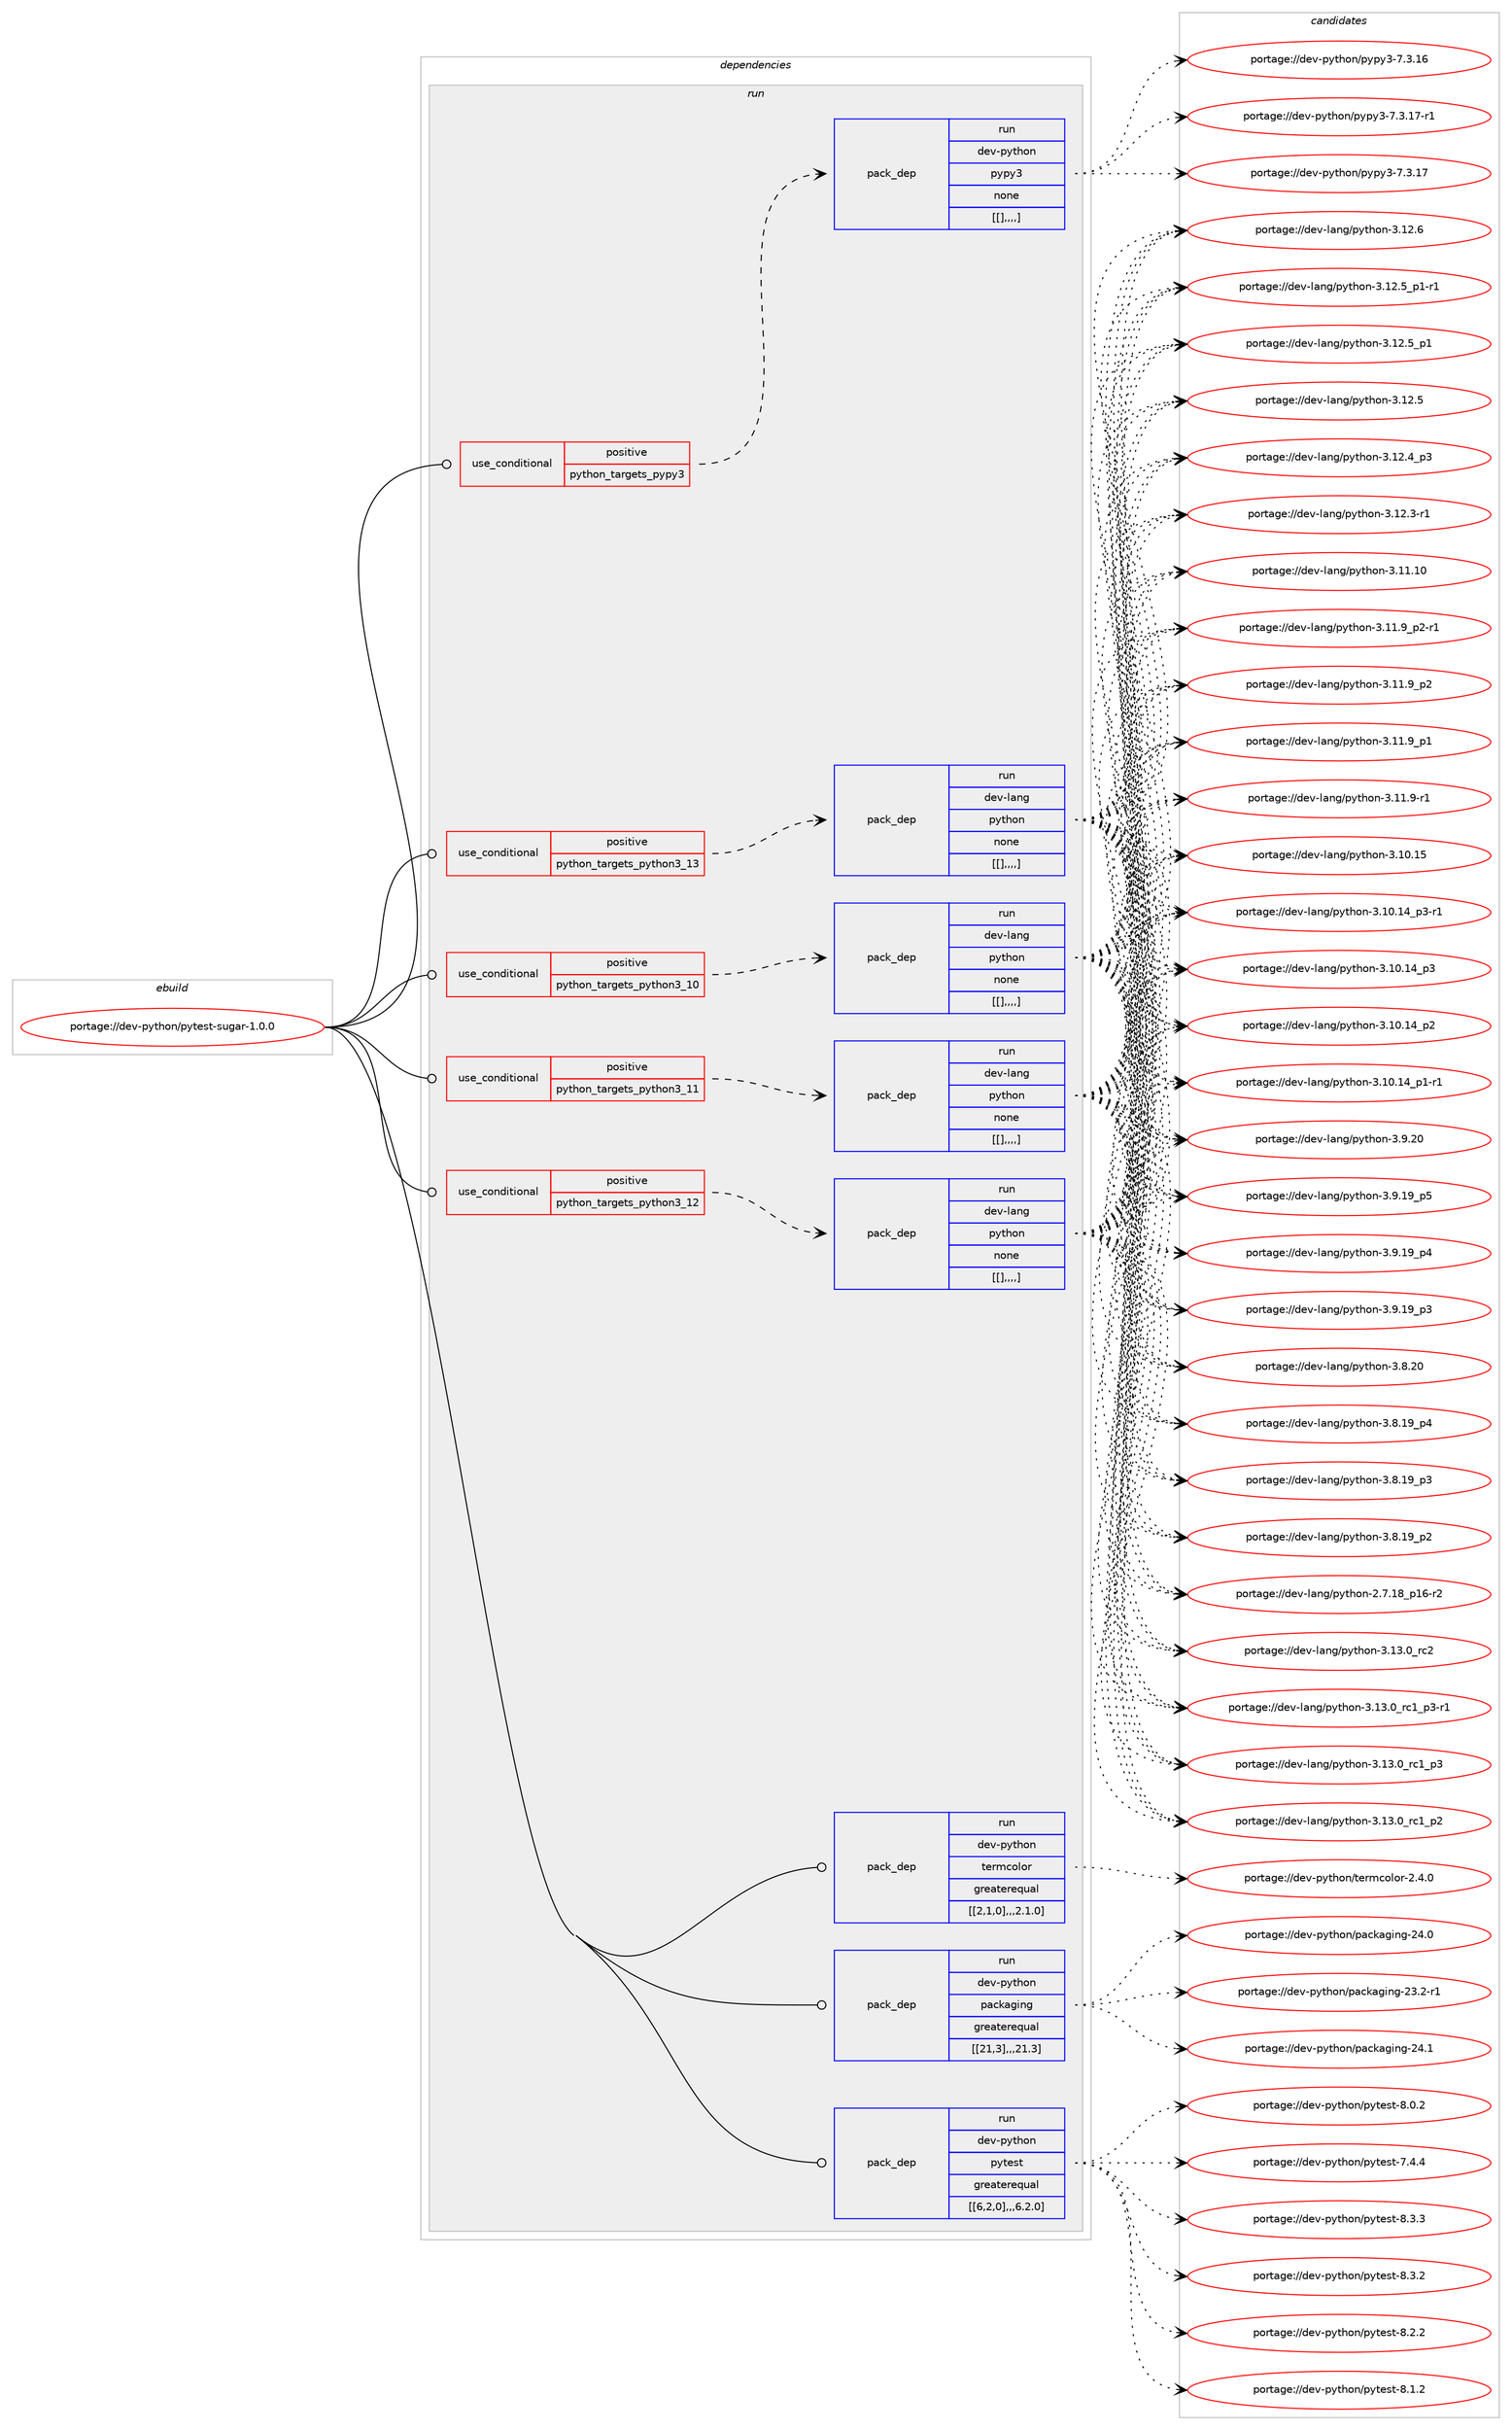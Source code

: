 digraph prolog {

# *************
# Graph options
# *************

newrank=true;
concentrate=true;
compound=true;
graph [rankdir=LR,fontname=Helvetica,fontsize=10,ranksep=1.5];#, ranksep=2.5, nodesep=0.2];
edge  [arrowhead=vee];
node  [fontname=Helvetica,fontsize=10];

# **********
# The ebuild
# **********

subgraph cluster_leftcol {
color=gray;
label=<<i>ebuild</i>>;
id [label="portage://dev-python/pytest-sugar-1.0.0", color=red, width=4, href="../dev-python/pytest-sugar-1.0.0.svg"];
}

# ****************
# The dependencies
# ****************

subgraph cluster_midcol {
color=gray;
label=<<i>dependencies</i>>;
subgraph cluster_compile {
fillcolor="#eeeeee";
style=filled;
label=<<i>compile</i>>;
}
subgraph cluster_compileandrun {
fillcolor="#eeeeee";
style=filled;
label=<<i>compile and run</i>>;
}
subgraph cluster_run {
fillcolor="#eeeeee";
style=filled;
label=<<i>run</i>>;
subgraph cond39017 {
dependency161422 [label=<<TABLE BORDER="0" CELLBORDER="1" CELLSPACING="0" CELLPADDING="4"><TR><TD ROWSPAN="3" CELLPADDING="10">use_conditional</TD></TR><TR><TD>positive</TD></TR><TR><TD>python_targets_pypy3</TD></TR></TABLE>>, shape=none, color=red];
subgraph pack121149 {
dependency161423 [label=<<TABLE BORDER="0" CELLBORDER="1" CELLSPACING="0" CELLPADDING="4" WIDTH="220"><TR><TD ROWSPAN="6" CELLPADDING="30">pack_dep</TD></TR><TR><TD WIDTH="110">run</TD></TR><TR><TD>dev-python</TD></TR><TR><TD>pypy3</TD></TR><TR><TD>none</TD></TR><TR><TD>[[],,,,]</TD></TR></TABLE>>, shape=none, color=blue];
}
dependency161422:e -> dependency161423:w [weight=20,style="dashed",arrowhead="vee"];
}
id:e -> dependency161422:w [weight=20,style="solid",arrowhead="odot"];
subgraph cond39018 {
dependency161424 [label=<<TABLE BORDER="0" CELLBORDER="1" CELLSPACING="0" CELLPADDING="4"><TR><TD ROWSPAN="3" CELLPADDING="10">use_conditional</TD></TR><TR><TD>positive</TD></TR><TR><TD>python_targets_python3_10</TD></TR></TABLE>>, shape=none, color=red];
subgraph pack121150 {
dependency161425 [label=<<TABLE BORDER="0" CELLBORDER="1" CELLSPACING="0" CELLPADDING="4" WIDTH="220"><TR><TD ROWSPAN="6" CELLPADDING="30">pack_dep</TD></TR><TR><TD WIDTH="110">run</TD></TR><TR><TD>dev-lang</TD></TR><TR><TD>python</TD></TR><TR><TD>none</TD></TR><TR><TD>[[],,,,]</TD></TR></TABLE>>, shape=none, color=blue];
}
dependency161424:e -> dependency161425:w [weight=20,style="dashed",arrowhead="vee"];
}
id:e -> dependency161424:w [weight=20,style="solid",arrowhead="odot"];
subgraph cond39019 {
dependency161426 [label=<<TABLE BORDER="0" CELLBORDER="1" CELLSPACING="0" CELLPADDING="4"><TR><TD ROWSPAN="3" CELLPADDING="10">use_conditional</TD></TR><TR><TD>positive</TD></TR><TR><TD>python_targets_python3_11</TD></TR></TABLE>>, shape=none, color=red];
subgraph pack121151 {
dependency161427 [label=<<TABLE BORDER="0" CELLBORDER="1" CELLSPACING="0" CELLPADDING="4" WIDTH="220"><TR><TD ROWSPAN="6" CELLPADDING="30">pack_dep</TD></TR><TR><TD WIDTH="110">run</TD></TR><TR><TD>dev-lang</TD></TR><TR><TD>python</TD></TR><TR><TD>none</TD></TR><TR><TD>[[],,,,]</TD></TR></TABLE>>, shape=none, color=blue];
}
dependency161426:e -> dependency161427:w [weight=20,style="dashed",arrowhead="vee"];
}
id:e -> dependency161426:w [weight=20,style="solid",arrowhead="odot"];
subgraph cond39020 {
dependency161428 [label=<<TABLE BORDER="0" CELLBORDER="1" CELLSPACING="0" CELLPADDING="4"><TR><TD ROWSPAN="3" CELLPADDING="10">use_conditional</TD></TR><TR><TD>positive</TD></TR><TR><TD>python_targets_python3_12</TD></TR></TABLE>>, shape=none, color=red];
subgraph pack121152 {
dependency161429 [label=<<TABLE BORDER="0" CELLBORDER="1" CELLSPACING="0" CELLPADDING="4" WIDTH="220"><TR><TD ROWSPAN="6" CELLPADDING="30">pack_dep</TD></TR><TR><TD WIDTH="110">run</TD></TR><TR><TD>dev-lang</TD></TR><TR><TD>python</TD></TR><TR><TD>none</TD></TR><TR><TD>[[],,,,]</TD></TR></TABLE>>, shape=none, color=blue];
}
dependency161428:e -> dependency161429:w [weight=20,style="dashed",arrowhead="vee"];
}
id:e -> dependency161428:w [weight=20,style="solid",arrowhead="odot"];
subgraph cond39021 {
dependency161430 [label=<<TABLE BORDER="0" CELLBORDER="1" CELLSPACING="0" CELLPADDING="4"><TR><TD ROWSPAN="3" CELLPADDING="10">use_conditional</TD></TR><TR><TD>positive</TD></TR><TR><TD>python_targets_python3_13</TD></TR></TABLE>>, shape=none, color=red];
subgraph pack121153 {
dependency161431 [label=<<TABLE BORDER="0" CELLBORDER="1" CELLSPACING="0" CELLPADDING="4" WIDTH="220"><TR><TD ROWSPAN="6" CELLPADDING="30">pack_dep</TD></TR><TR><TD WIDTH="110">run</TD></TR><TR><TD>dev-lang</TD></TR><TR><TD>python</TD></TR><TR><TD>none</TD></TR><TR><TD>[[],,,,]</TD></TR></TABLE>>, shape=none, color=blue];
}
dependency161430:e -> dependency161431:w [weight=20,style="dashed",arrowhead="vee"];
}
id:e -> dependency161430:w [weight=20,style="solid",arrowhead="odot"];
subgraph pack121154 {
dependency161432 [label=<<TABLE BORDER="0" CELLBORDER="1" CELLSPACING="0" CELLPADDING="4" WIDTH="220"><TR><TD ROWSPAN="6" CELLPADDING="30">pack_dep</TD></TR><TR><TD WIDTH="110">run</TD></TR><TR><TD>dev-python</TD></TR><TR><TD>packaging</TD></TR><TR><TD>greaterequal</TD></TR><TR><TD>[[21,3],,,21.3]</TD></TR></TABLE>>, shape=none, color=blue];
}
id:e -> dependency161432:w [weight=20,style="solid",arrowhead="odot"];
subgraph pack121155 {
dependency161433 [label=<<TABLE BORDER="0" CELLBORDER="1" CELLSPACING="0" CELLPADDING="4" WIDTH="220"><TR><TD ROWSPAN="6" CELLPADDING="30">pack_dep</TD></TR><TR><TD WIDTH="110">run</TD></TR><TR><TD>dev-python</TD></TR><TR><TD>pytest</TD></TR><TR><TD>greaterequal</TD></TR><TR><TD>[[6,2,0],,,6.2.0]</TD></TR></TABLE>>, shape=none, color=blue];
}
id:e -> dependency161433:w [weight=20,style="solid",arrowhead="odot"];
subgraph pack121156 {
dependency161434 [label=<<TABLE BORDER="0" CELLBORDER="1" CELLSPACING="0" CELLPADDING="4" WIDTH="220"><TR><TD ROWSPAN="6" CELLPADDING="30">pack_dep</TD></TR><TR><TD WIDTH="110">run</TD></TR><TR><TD>dev-python</TD></TR><TR><TD>termcolor</TD></TR><TR><TD>greaterequal</TD></TR><TR><TD>[[2,1,0],,,2.1.0]</TD></TR></TABLE>>, shape=none, color=blue];
}
id:e -> dependency161434:w [weight=20,style="solid",arrowhead="odot"];
}
}

# **************
# The candidates
# **************

subgraph cluster_choices {
rank=same;
color=gray;
label=<<i>candidates</i>>;

subgraph choice121149 {
color=black;
nodesep=1;
choice100101118451121211161041111104711212111212151455546514649554511449 [label="portage://dev-python/pypy3-7.3.17-r1", color=red, width=4,href="../dev-python/pypy3-7.3.17-r1.svg"];
choice10010111845112121116104111110471121211121215145554651464955 [label="portage://dev-python/pypy3-7.3.17", color=red, width=4,href="../dev-python/pypy3-7.3.17.svg"];
choice10010111845112121116104111110471121211121215145554651464954 [label="portage://dev-python/pypy3-7.3.16", color=red, width=4,href="../dev-python/pypy3-7.3.16.svg"];
dependency161423:e -> choice100101118451121211161041111104711212111212151455546514649554511449:w [style=dotted,weight="100"];
dependency161423:e -> choice10010111845112121116104111110471121211121215145554651464955:w [style=dotted,weight="100"];
dependency161423:e -> choice10010111845112121116104111110471121211121215145554651464954:w [style=dotted,weight="100"];
}
subgraph choice121150 {
color=black;
nodesep=1;
choice10010111845108971101034711212111610411111045514649514648951149950 [label="portage://dev-lang/python-3.13.0_rc2", color=red, width=4,href="../dev-lang/python-3.13.0_rc2.svg"];
choice1001011184510897110103471121211161041111104551464951464895114994995112514511449 [label="portage://dev-lang/python-3.13.0_rc1_p3-r1", color=red, width=4,href="../dev-lang/python-3.13.0_rc1_p3-r1.svg"];
choice100101118451089711010347112121116104111110455146495146489511499499511251 [label="portage://dev-lang/python-3.13.0_rc1_p3", color=red, width=4,href="../dev-lang/python-3.13.0_rc1_p3.svg"];
choice100101118451089711010347112121116104111110455146495146489511499499511250 [label="portage://dev-lang/python-3.13.0_rc1_p2", color=red, width=4,href="../dev-lang/python-3.13.0_rc1_p2.svg"];
choice10010111845108971101034711212111610411111045514649504654 [label="portage://dev-lang/python-3.12.6", color=red, width=4,href="../dev-lang/python-3.12.6.svg"];
choice1001011184510897110103471121211161041111104551464950465395112494511449 [label="portage://dev-lang/python-3.12.5_p1-r1", color=red, width=4,href="../dev-lang/python-3.12.5_p1-r1.svg"];
choice100101118451089711010347112121116104111110455146495046539511249 [label="portage://dev-lang/python-3.12.5_p1", color=red, width=4,href="../dev-lang/python-3.12.5_p1.svg"];
choice10010111845108971101034711212111610411111045514649504653 [label="portage://dev-lang/python-3.12.5", color=red, width=4,href="../dev-lang/python-3.12.5.svg"];
choice100101118451089711010347112121116104111110455146495046529511251 [label="portage://dev-lang/python-3.12.4_p3", color=red, width=4,href="../dev-lang/python-3.12.4_p3.svg"];
choice100101118451089711010347112121116104111110455146495046514511449 [label="portage://dev-lang/python-3.12.3-r1", color=red, width=4,href="../dev-lang/python-3.12.3-r1.svg"];
choice1001011184510897110103471121211161041111104551464949464948 [label="portage://dev-lang/python-3.11.10", color=red, width=4,href="../dev-lang/python-3.11.10.svg"];
choice1001011184510897110103471121211161041111104551464949465795112504511449 [label="portage://dev-lang/python-3.11.9_p2-r1", color=red, width=4,href="../dev-lang/python-3.11.9_p2-r1.svg"];
choice100101118451089711010347112121116104111110455146494946579511250 [label="portage://dev-lang/python-3.11.9_p2", color=red, width=4,href="../dev-lang/python-3.11.9_p2.svg"];
choice100101118451089711010347112121116104111110455146494946579511249 [label="portage://dev-lang/python-3.11.9_p1", color=red, width=4,href="../dev-lang/python-3.11.9_p1.svg"];
choice100101118451089711010347112121116104111110455146494946574511449 [label="portage://dev-lang/python-3.11.9-r1", color=red, width=4,href="../dev-lang/python-3.11.9-r1.svg"];
choice1001011184510897110103471121211161041111104551464948464953 [label="portage://dev-lang/python-3.10.15", color=red, width=4,href="../dev-lang/python-3.10.15.svg"];
choice100101118451089711010347112121116104111110455146494846495295112514511449 [label="portage://dev-lang/python-3.10.14_p3-r1", color=red, width=4,href="../dev-lang/python-3.10.14_p3-r1.svg"];
choice10010111845108971101034711212111610411111045514649484649529511251 [label="portage://dev-lang/python-3.10.14_p3", color=red, width=4,href="../dev-lang/python-3.10.14_p3.svg"];
choice10010111845108971101034711212111610411111045514649484649529511250 [label="portage://dev-lang/python-3.10.14_p2", color=red, width=4,href="../dev-lang/python-3.10.14_p2.svg"];
choice100101118451089711010347112121116104111110455146494846495295112494511449 [label="portage://dev-lang/python-3.10.14_p1-r1", color=red, width=4,href="../dev-lang/python-3.10.14_p1-r1.svg"];
choice10010111845108971101034711212111610411111045514657465048 [label="portage://dev-lang/python-3.9.20", color=red, width=4,href="../dev-lang/python-3.9.20.svg"];
choice100101118451089711010347112121116104111110455146574649579511253 [label="portage://dev-lang/python-3.9.19_p5", color=red, width=4,href="../dev-lang/python-3.9.19_p5.svg"];
choice100101118451089711010347112121116104111110455146574649579511252 [label="portage://dev-lang/python-3.9.19_p4", color=red, width=4,href="../dev-lang/python-3.9.19_p4.svg"];
choice100101118451089711010347112121116104111110455146574649579511251 [label="portage://dev-lang/python-3.9.19_p3", color=red, width=4,href="../dev-lang/python-3.9.19_p3.svg"];
choice10010111845108971101034711212111610411111045514656465048 [label="portage://dev-lang/python-3.8.20", color=red, width=4,href="../dev-lang/python-3.8.20.svg"];
choice100101118451089711010347112121116104111110455146564649579511252 [label="portage://dev-lang/python-3.8.19_p4", color=red, width=4,href="../dev-lang/python-3.8.19_p4.svg"];
choice100101118451089711010347112121116104111110455146564649579511251 [label="portage://dev-lang/python-3.8.19_p3", color=red, width=4,href="../dev-lang/python-3.8.19_p3.svg"];
choice100101118451089711010347112121116104111110455146564649579511250 [label="portage://dev-lang/python-3.8.19_p2", color=red, width=4,href="../dev-lang/python-3.8.19_p2.svg"];
choice100101118451089711010347112121116104111110455046554649569511249544511450 [label="portage://dev-lang/python-2.7.18_p16-r2", color=red, width=4,href="../dev-lang/python-2.7.18_p16-r2.svg"];
dependency161425:e -> choice10010111845108971101034711212111610411111045514649514648951149950:w [style=dotted,weight="100"];
dependency161425:e -> choice1001011184510897110103471121211161041111104551464951464895114994995112514511449:w [style=dotted,weight="100"];
dependency161425:e -> choice100101118451089711010347112121116104111110455146495146489511499499511251:w [style=dotted,weight="100"];
dependency161425:e -> choice100101118451089711010347112121116104111110455146495146489511499499511250:w [style=dotted,weight="100"];
dependency161425:e -> choice10010111845108971101034711212111610411111045514649504654:w [style=dotted,weight="100"];
dependency161425:e -> choice1001011184510897110103471121211161041111104551464950465395112494511449:w [style=dotted,weight="100"];
dependency161425:e -> choice100101118451089711010347112121116104111110455146495046539511249:w [style=dotted,weight="100"];
dependency161425:e -> choice10010111845108971101034711212111610411111045514649504653:w [style=dotted,weight="100"];
dependency161425:e -> choice100101118451089711010347112121116104111110455146495046529511251:w [style=dotted,weight="100"];
dependency161425:e -> choice100101118451089711010347112121116104111110455146495046514511449:w [style=dotted,weight="100"];
dependency161425:e -> choice1001011184510897110103471121211161041111104551464949464948:w [style=dotted,weight="100"];
dependency161425:e -> choice1001011184510897110103471121211161041111104551464949465795112504511449:w [style=dotted,weight="100"];
dependency161425:e -> choice100101118451089711010347112121116104111110455146494946579511250:w [style=dotted,weight="100"];
dependency161425:e -> choice100101118451089711010347112121116104111110455146494946579511249:w [style=dotted,weight="100"];
dependency161425:e -> choice100101118451089711010347112121116104111110455146494946574511449:w [style=dotted,weight="100"];
dependency161425:e -> choice1001011184510897110103471121211161041111104551464948464953:w [style=dotted,weight="100"];
dependency161425:e -> choice100101118451089711010347112121116104111110455146494846495295112514511449:w [style=dotted,weight="100"];
dependency161425:e -> choice10010111845108971101034711212111610411111045514649484649529511251:w [style=dotted,weight="100"];
dependency161425:e -> choice10010111845108971101034711212111610411111045514649484649529511250:w [style=dotted,weight="100"];
dependency161425:e -> choice100101118451089711010347112121116104111110455146494846495295112494511449:w [style=dotted,weight="100"];
dependency161425:e -> choice10010111845108971101034711212111610411111045514657465048:w [style=dotted,weight="100"];
dependency161425:e -> choice100101118451089711010347112121116104111110455146574649579511253:w [style=dotted,weight="100"];
dependency161425:e -> choice100101118451089711010347112121116104111110455146574649579511252:w [style=dotted,weight="100"];
dependency161425:e -> choice100101118451089711010347112121116104111110455146574649579511251:w [style=dotted,weight="100"];
dependency161425:e -> choice10010111845108971101034711212111610411111045514656465048:w [style=dotted,weight="100"];
dependency161425:e -> choice100101118451089711010347112121116104111110455146564649579511252:w [style=dotted,weight="100"];
dependency161425:e -> choice100101118451089711010347112121116104111110455146564649579511251:w [style=dotted,weight="100"];
dependency161425:e -> choice100101118451089711010347112121116104111110455146564649579511250:w [style=dotted,weight="100"];
dependency161425:e -> choice100101118451089711010347112121116104111110455046554649569511249544511450:w [style=dotted,weight="100"];
}
subgraph choice121151 {
color=black;
nodesep=1;
choice10010111845108971101034711212111610411111045514649514648951149950 [label="portage://dev-lang/python-3.13.0_rc2", color=red, width=4,href="../dev-lang/python-3.13.0_rc2.svg"];
choice1001011184510897110103471121211161041111104551464951464895114994995112514511449 [label="portage://dev-lang/python-3.13.0_rc1_p3-r1", color=red, width=4,href="../dev-lang/python-3.13.0_rc1_p3-r1.svg"];
choice100101118451089711010347112121116104111110455146495146489511499499511251 [label="portage://dev-lang/python-3.13.0_rc1_p3", color=red, width=4,href="../dev-lang/python-3.13.0_rc1_p3.svg"];
choice100101118451089711010347112121116104111110455146495146489511499499511250 [label="portage://dev-lang/python-3.13.0_rc1_p2", color=red, width=4,href="../dev-lang/python-3.13.0_rc1_p2.svg"];
choice10010111845108971101034711212111610411111045514649504654 [label="portage://dev-lang/python-3.12.6", color=red, width=4,href="../dev-lang/python-3.12.6.svg"];
choice1001011184510897110103471121211161041111104551464950465395112494511449 [label="portage://dev-lang/python-3.12.5_p1-r1", color=red, width=4,href="../dev-lang/python-3.12.5_p1-r1.svg"];
choice100101118451089711010347112121116104111110455146495046539511249 [label="portage://dev-lang/python-3.12.5_p1", color=red, width=4,href="../dev-lang/python-3.12.5_p1.svg"];
choice10010111845108971101034711212111610411111045514649504653 [label="portage://dev-lang/python-3.12.5", color=red, width=4,href="../dev-lang/python-3.12.5.svg"];
choice100101118451089711010347112121116104111110455146495046529511251 [label="portage://dev-lang/python-3.12.4_p3", color=red, width=4,href="../dev-lang/python-3.12.4_p3.svg"];
choice100101118451089711010347112121116104111110455146495046514511449 [label="portage://dev-lang/python-3.12.3-r1", color=red, width=4,href="../dev-lang/python-3.12.3-r1.svg"];
choice1001011184510897110103471121211161041111104551464949464948 [label="portage://dev-lang/python-3.11.10", color=red, width=4,href="../dev-lang/python-3.11.10.svg"];
choice1001011184510897110103471121211161041111104551464949465795112504511449 [label="portage://dev-lang/python-3.11.9_p2-r1", color=red, width=4,href="../dev-lang/python-3.11.9_p2-r1.svg"];
choice100101118451089711010347112121116104111110455146494946579511250 [label="portage://dev-lang/python-3.11.9_p2", color=red, width=4,href="../dev-lang/python-3.11.9_p2.svg"];
choice100101118451089711010347112121116104111110455146494946579511249 [label="portage://dev-lang/python-3.11.9_p1", color=red, width=4,href="../dev-lang/python-3.11.9_p1.svg"];
choice100101118451089711010347112121116104111110455146494946574511449 [label="portage://dev-lang/python-3.11.9-r1", color=red, width=4,href="../dev-lang/python-3.11.9-r1.svg"];
choice1001011184510897110103471121211161041111104551464948464953 [label="portage://dev-lang/python-3.10.15", color=red, width=4,href="../dev-lang/python-3.10.15.svg"];
choice100101118451089711010347112121116104111110455146494846495295112514511449 [label="portage://dev-lang/python-3.10.14_p3-r1", color=red, width=4,href="../dev-lang/python-3.10.14_p3-r1.svg"];
choice10010111845108971101034711212111610411111045514649484649529511251 [label="portage://dev-lang/python-3.10.14_p3", color=red, width=4,href="../dev-lang/python-3.10.14_p3.svg"];
choice10010111845108971101034711212111610411111045514649484649529511250 [label="portage://dev-lang/python-3.10.14_p2", color=red, width=4,href="../dev-lang/python-3.10.14_p2.svg"];
choice100101118451089711010347112121116104111110455146494846495295112494511449 [label="portage://dev-lang/python-3.10.14_p1-r1", color=red, width=4,href="../dev-lang/python-3.10.14_p1-r1.svg"];
choice10010111845108971101034711212111610411111045514657465048 [label="portage://dev-lang/python-3.9.20", color=red, width=4,href="../dev-lang/python-3.9.20.svg"];
choice100101118451089711010347112121116104111110455146574649579511253 [label="portage://dev-lang/python-3.9.19_p5", color=red, width=4,href="../dev-lang/python-3.9.19_p5.svg"];
choice100101118451089711010347112121116104111110455146574649579511252 [label="portage://dev-lang/python-3.9.19_p4", color=red, width=4,href="../dev-lang/python-3.9.19_p4.svg"];
choice100101118451089711010347112121116104111110455146574649579511251 [label="portage://dev-lang/python-3.9.19_p3", color=red, width=4,href="../dev-lang/python-3.9.19_p3.svg"];
choice10010111845108971101034711212111610411111045514656465048 [label="portage://dev-lang/python-3.8.20", color=red, width=4,href="../dev-lang/python-3.8.20.svg"];
choice100101118451089711010347112121116104111110455146564649579511252 [label="portage://dev-lang/python-3.8.19_p4", color=red, width=4,href="../dev-lang/python-3.8.19_p4.svg"];
choice100101118451089711010347112121116104111110455146564649579511251 [label="portage://dev-lang/python-3.8.19_p3", color=red, width=4,href="../dev-lang/python-3.8.19_p3.svg"];
choice100101118451089711010347112121116104111110455146564649579511250 [label="portage://dev-lang/python-3.8.19_p2", color=red, width=4,href="../dev-lang/python-3.8.19_p2.svg"];
choice100101118451089711010347112121116104111110455046554649569511249544511450 [label="portage://dev-lang/python-2.7.18_p16-r2", color=red, width=4,href="../dev-lang/python-2.7.18_p16-r2.svg"];
dependency161427:e -> choice10010111845108971101034711212111610411111045514649514648951149950:w [style=dotted,weight="100"];
dependency161427:e -> choice1001011184510897110103471121211161041111104551464951464895114994995112514511449:w [style=dotted,weight="100"];
dependency161427:e -> choice100101118451089711010347112121116104111110455146495146489511499499511251:w [style=dotted,weight="100"];
dependency161427:e -> choice100101118451089711010347112121116104111110455146495146489511499499511250:w [style=dotted,weight="100"];
dependency161427:e -> choice10010111845108971101034711212111610411111045514649504654:w [style=dotted,weight="100"];
dependency161427:e -> choice1001011184510897110103471121211161041111104551464950465395112494511449:w [style=dotted,weight="100"];
dependency161427:e -> choice100101118451089711010347112121116104111110455146495046539511249:w [style=dotted,weight="100"];
dependency161427:e -> choice10010111845108971101034711212111610411111045514649504653:w [style=dotted,weight="100"];
dependency161427:e -> choice100101118451089711010347112121116104111110455146495046529511251:w [style=dotted,weight="100"];
dependency161427:e -> choice100101118451089711010347112121116104111110455146495046514511449:w [style=dotted,weight="100"];
dependency161427:e -> choice1001011184510897110103471121211161041111104551464949464948:w [style=dotted,weight="100"];
dependency161427:e -> choice1001011184510897110103471121211161041111104551464949465795112504511449:w [style=dotted,weight="100"];
dependency161427:e -> choice100101118451089711010347112121116104111110455146494946579511250:w [style=dotted,weight="100"];
dependency161427:e -> choice100101118451089711010347112121116104111110455146494946579511249:w [style=dotted,weight="100"];
dependency161427:e -> choice100101118451089711010347112121116104111110455146494946574511449:w [style=dotted,weight="100"];
dependency161427:e -> choice1001011184510897110103471121211161041111104551464948464953:w [style=dotted,weight="100"];
dependency161427:e -> choice100101118451089711010347112121116104111110455146494846495295112514511449:w [style=dotted,weight="100"];
dependency161427:e -> choice10010111845108971101034711212111610411111045514649484649529511251:w [style=dotted,weight="100"];
dependency161427:e -> choice10010111845108971101034711212111610411111045514649484649529511250:w [style=dotted,weight="100"];
dependency161427:e -> choice100101118451089711010347112121116104111110455146494846495295112494511449:w [style=dotted,weight="100"];
dependency161427:e -> choice10010111845108971101034711212111610411111045514657465048:w [style=dotted,weight="100"];
dependency161427:e -> choice100101118451089711010347112121116104111110455146574649579511253:w [style=dotted,weight="100"];
dependency161427:e -> choice100101118451089711010347112121116104111110455146574649579511252:w [style=dotted,weight="100"];
dependency161427:e -> choice100101118451089711010347112121116104111110455146574649579511251:w [style=dotted,weight="100"];
dependency161427:e -> choice10010111845108971101034711212111610411111045514656465048:w [style=dotted,weight="100"];
dependency161427:e -> choice100101118451089711010347112121116104111110455146564649579511252:w [style=dotted,weight="100"];
dependency161427:e -> choice100101118451089711010347112121116104111110455146564649579511251:w [style=dotted,weight="100"];
dependency161427:e -> choice100101118451089711010347112121116104111110455146564649579511250:w [style=dotted,weight="100"];
dependency161427:e -> choice100101118451089711010347112121116104111110455046554649569511249544511450:w [style=dotted,weight="100"];
}
subgraph choice121152 {
color=black;
nodesep=1;
choice10010111845108971101034711212111610411111045514649514648951149950 [label="portage://dev-lang/python-3.13.0_rc2", color=red, width=4,href="../dev-lang/python-3.13.0_rc2.svg"];
choice1001011184510897110103471121211161041111104551464951464895114994995112514511449 [label="portage://dev-lang/python-3.13.0_rc1_p3-r1", color=red, width=4,href="../dev-lang/python-3.13.0_rc1_p3-r1.svg"];
choice100101118451089711010347112121116104111110455146495146489511499499511251 [label="portage://dev-lang/python-3.13.0_rc1_p3", color=red, width=4,href="../dev-lang/python-3.13.0_rc1_p3.svg"];
choice100101118451089711010347112121116104111110455146495146489511499499511250 [label="portage://dev-lang/python-3.13.0_rc1_p2", color=red, width=4,href="../dev-lang/python-3.13.0_rc1_p2.svg"];
choice10010111845108971101034711212111610411111045514649504654 [label="portage://dev-lang/python-3.12.6", color=red, width=4,href="../dev-lang/python-3.12.6.svg"];
choice1001011184510897110103471121211161041111104551464950465395112494511449 [label="portage://dev-lang/python-3.12.5_p1-r1", color=red, width=4,href="../dev-lang/python-3.12.5_p1-r1.svg"];
choice100101118451089711010347112121116104111110455146495046539511249 [label="portage://dev-lang/python-3.12.5_p1", color=red, width=4,href="../dev-lang/python-3.12.5_p1.svg"];
choice10010111845108971101034711212111610411111045514649504653 [label="portage://dev-lang/python-3.12.5", color=red, width=4,href="../dev-lang/python-3.12.5.svg"];
choice100101118451089711010347112121116104111110455146495046529511251 [label="portage://dev-lang/python-3.12.4_p3", color=red, width=4,href="../dev-lang/python-3.12.4_p3.svg"];
choice100101118451089711010347112121116104111110455146495046514511449 [label="portage://dev-lang/python-3.12.3-r1", color=red, width=4,href="../dev-lang/python-3.12.3-r1.svg"];
choice1001011184510897110103471121211161041111104551464949464948 [label="portage://dev-lang/python-3.11.10", color=red, width=4,href="../dev-lang/python-3.11.10.svg"];
choice1001011184510897110103471121211161041111104551464949465795112504511449 [label="portage://dev-lang/python-3.11.9_p2-r1", color=red, width=4,href="../dev-lang/python-3.11.9_p2-r1.svg"];
choice100101118451089711010347112121116104111110455146494946579511250 [label="portage://dev-lang/python-3.11.9_p2", color=red, width=4,href="../dev-lang/python-3.11.9_p2.svg"];
choice100101118451089711010347112121116104111110455146494946579511249 [label="portage://dev-lang/python-3.11.9_p1", color=red, width=4,href="../dev-lang/python-3.11.9_p1.svg"];
choice100101118451089711010347112121116104111110455146494946574511449 [label="portage://dev-lang/python-3.11.9-r1", color=red, width=4,href="../dev-lang/python-3.11.9-r1.svg"];
choice1001011184510897110103471121211161041111104551464948464953 [label="portage://dev-lang/python-3.10.15", color=red, width=4,href="../dev-lang/python-3.10.15.svg"];
choice100101118451089711010347112121116104111110455146494846495295112514511449 [label="portage://dev-lang/python-3.10.14_p3-r1", color=red, width=4,href="../dev-lang/python-3.10.14_p3-r1.svg"];
choice10010111845108971101034711212111610411111045514649484649529511251 [label="portage://dev-lang/python-3.10.14_p3", color=red, width=4,href="../dev-lang/python-3.10.14_p3.svg"];
choice10010111845108971101034711212111610411111045514649484649529511250 [label="portage://dev-lang/python-3.10.14_p2", color=red, width=4,href="../dev-lang/python-3.10.14_p2.svg"];
choice100101118451089711010347112121116104111110455146494846495295112494511449 [label="portage://dev-lang/python-3.10.14_p1-r1", color=red, width=4,href="../dev-lang/python-3.10.14_p1-r1.svg"];
choice10010111845108971101034711212111610411111045514657465048 [label="portage://dev-lang/python-3.9.20", color=red, width=4,href="../dev-lang/python-3.9.20.svg"];
choice100101118451089711010347112121116104111110455146574649579511253 [label="portage://dev-lang/python-3.9.19_p5", color=red, width=4,href="../dev-lang/python-3.9.19_p5.svg"];
choice100101118451089711010347112121116104111110455146574649579511252 [label="portage://dev-lang/python-3.9.19_p4", color=red, width=4,href="../dev-lang/python-3.9.19_p4.svg"];
choice100101118451089711010347112121116104111110455146574649579511251 [label="portage://dev-lang/python-3.9.19_p3", color=red, width=4,href="../dev-lang/python-3.9.19_p3.svg"];
choice10010111845108971101034711212111610411111045514656465048 [label="portage://dev-lang/python-3.8.20", color=red, width=4,href="../dev-lang/python-3.8.20.svg"];
choice100101118451089711010347112121116104111110455146564649579511252 [label="portage://dev-lang/python-3.8.19_p4", color=red, width=4,href="../dev-lang/python-3.8.19_p4.svg"];
choice100101118451089711010347112121116104111110455146564649579511251 [label="portage://dev-lang/python-3.8.19_p3", color=red, width=4,href="../dev-lang/python-3.8.19_p3.svg"];
choice100101118451089711010347112121116104111110455146564649579511250 [label="portage://dev-lang/python-3.8.19_p2", color=red, width=4,href="../dev-lang/python-3.8.19_p2.svg"];
choice100101118451089711010347112121116104111110455046554649569511249544511450 [label="portage://dev-lang/python-2.7.18_p16-r2", color=red, width=4,href="../dev-lang/python-2.7.18_p16-r2.svg"];
dependency161429:e -> choice10010111845108971101034711212111610411111045514649514648951149950:w [style=dotted,weight="100"];
dependency161429:e -> choice1001011184510897110103471121211161041111104551464951464895114994995112514511449:w [style=dotted,weight="100"];
dependency161429:e -> choice100101118451089711010347112121116104111110455146495146489511499499511251:w [style=dotted,weight="100"];
dependency161429:e -> choice100101118451089711010347112121116104111110455146495146489511499499511250:w [style=dotted,weight="100"];
dependency161429:e -> choice10010111845108971101034711212111610411111045514649504654:w [style=dotted,weight="100"];
dependency161429:e -> choice1001011184510897110103471121211161041111104551464950465395112494511449:w [style=dotted,weight="100"];
dependency161429:e -> choice100101118451089711010347112121116104111110455146495046539511249:w [style=dotted,weight="100"];
dependency161429:e -> choice10010111845108971101034711212111610411111045514649504653:w [style=dotted,weight="100"];
dependency161429:e -> choice100101118451089711010347112121116104111110455146495046529511251:w [style=dotted,weight="100"];
dependency161429:e -> choice100101118451089711010347112121116104111110455146495046514511449:w [style=dotted,weight="100"];
dependency161429:e -> choice1001011184510897110103471121211161041111104551464949464948:w [style=dotted,weight="100"];
dependency161429:e -> choice1001011184510897110103471121211161041111104551464949465795112504511449:w [style=dotted,weight="100"];
dependency161429:e -> choice100101118451089711010347112121116104111110455146494946579511250:w [style=dotted,weight="100"];
dependency161429:e -> choice100101118451089711010347112121116104111110455146494946579511249:w [style=dotted,weight="100"];
dependency161429:e -> choice100101118451089711010347112121116104111110455146494946574511449:w [style=dotted,weight="100"];
dependency161429:e -> choice1001011184510897110103471121211161041111104551464948464953:w [style=dotted,weight="100"];
dependency161429:e -> choice100101118451089711010347112121116104111110455146494846495295112514511449:w [style=dotted,weight="100"];
dependency161429:e -> choice10010111845108971101034711212111610411111045514649484649529511251:w [style=dotted,weight="100"];
dependency161429:e -> choice10010111845108971101034711212111610411111045514649484649529511250:w [style=dotted,weight="100"];
dependency161429:e -> choice100101118451089711010347112121116104111110455146494846495295112494511449:w [style=dotted,weight="100"];
dependency161429:e -> choice10010111845108971101034711212111610411111045514657465048:w [style=dotted,weight="100"];
dependency161429:e -> choice100101118451089711010347112121116104111110455146574649579511253:w [style=dotted,weight="100"];
dependency161429:e -> choice100101118451089711010347112121116104111110455146574649579511252:w [style=dotted,weight="100"];
dependency161429:e -> choice100101118451089711010347112121116104111110455146574649579511251:w [style=dotted,weight="100"];
dependency161429:e -> choice10010111845108971101034711212111610411111045514656465048:w [style=dotted,weight="100"];
dependency161429:e -> choice100101118451089711010347112121116104111110455146564649579511252:w [style=dotted,weight="100"];
dependency161429:e -> choice100101118451089711010347112121116104111110455146564649579511251:w [style=dotted,weight="100"];
dependency161429:e -> choice100101118451089711010347112121116104111110455146564649579511250:w [style=dotted,weight="100"];
dependency161429:e -> choice100101118451089711010347112121116104111110455046554649569511249544511450:w [style=dotted,weight="100"];
}
subgraph choice121153 {
color=black;
nodesep=1;
choice10010111845108971101034711212111610411111045514649514648951149950 [label="portage://dev-lang/python-3.13.0_rc2", color=red, width=4,href="../dev-lang/python-3.13.0_rc2.svg"];
choice1001011184510897110103471121211161041111104551464951464895114994995112514511449 [label="portage://dev-lang/python-3.13.0_rc1_p3-r1", color=red, width=4,href="../dev-lang/python-3.13.0_rc1_p3-r1.svg"];
choice100101118451089711010347112121116104111110455146495146489511499499511251 [label="portage://dev-lang/python-3.13.0_rc1_p3", color=red, width=4,href="../dev-lang/python-3.13.0_rc1_p3.svg"];
choice100101118451089711010347112121116104111110455146495146489511499499511250 [label="portage://dev-lang/python-3.13.0_rc1_p2", color=red, width=4,href="../dev-lang/python-3.13.0_rc1_p2.svg"];
choice10010111845108971101034711212111610411111045514649504654 [label="portage://dev-lang/python-3.12.6", color=red, width=4,href="../dev-lang/python-3.12.6.svg"];
choice1001011184510897110103471121211161041111104551464950465395112494511449 [label="portage://dev-lang/python-3.12.5_p1-r1", color=red, width=4,href="../dev-lang/python-3.12.5_p1-r1.svg"];
choice100101118451089711010347112121116104111110455146495046539511249 [label="portage://dev-lang/python-3.12.5_p1", color=red, width=4,href="../dev-lang/python-3.12.5_p1.svg"];
choice10010111845108971101034711212111610411111045514649504653 [label="portage://dev-lang/python-3.12.5", color=red, width=4,href="../dev-lang/python-3.12.5.svg"];
choice100101118451089711010347112121116104111110455146495046529511251 [label="portage://dev-lang/python-3.12.4_p3", color=red, width=4,href="../dev-lang/python-3.12.4_p3.svg"];
choice100101118451089711010347112121116104111110455146495046514511449 [label="portage://dev-lang/python-3.12.3-r1", color=red, width=4,href="../dev-lang/python-3.12.3-r1.svg"];
choice1001011184510897110103471121211161041111104551464949464948 [label="portage://dev-lang/python-3.11.10", color=red, width=4,href="../dev-lang/python-3.11.10.svg"];
choice1001011184510897110103471121211161041111104551464949465795112504511449 [label="portage://dev-lang/python-3.11.9_p2-r1", color=red, width=4,href="../dev-lang/python-3.11.9_p2-r1.svg"];
choice100101118451089711010347112121116104111110455146494946579511250 [label="portage://dev-lang/python-3.11.9_p2", color=red, width=4,href="../dev-lang/python-3.11.9_p2.svg"];
choice100101118451089711010347112121116104111110455146494946579511249 [label="portage://dev-lang/python-3.11.9_p1", color=red, width=4,href="../dev-lang/python-3.11.9_p1.svg"];
choice100101118451089711010347112121116104111110455146494946574511449 [label="portage://dev-lang/python-3.11.9-r1", color=red, width=4,href="../dev-lang/python-3.11.9-r1.svg"];
choice1001011184510897110103471121211161041111104551464948464953 [label="portage://dev-lang/python-3.10.15", color=red, width=4,href="../dev-lang/python-3.10.15.svg"];
choice100101118451089711010347112121116104111110455146494846495295112514511449 [label="portage://dev-lang/python-3.10.14_p3-r1", color=red, width=4,href="../dev-lang/python-3.10.14_p3-r1.svg"];
choice10010111845108971101034711212111610411111045514649484649529511251 [label="portage://dev-lang/python-3.10.14_p3", color=red, width=4,href="../dev-lang/python-3.10.14_p3.svg"];
choice10010111845108971101034711212111610411111045514649484649529511250 [label="portage://dev-lang/python-3.10.14_p2", color=red, width=4,href="../dev-lang/python-3.10.14_p2.svg"];
choice100101118451089711010347112121116104111110455146494846495295112494511449 [label="portage://dev-lang/python-3.10.14_p1-r1", color=red, width=4,href="../dev-lang/python-3.10.14_p1-r1.svg"];
choice10010111845108971101034711212111610411111045514657465048 [label="portage://dev-lang/python-3.9.20", color=red, width=4,href="../dev-lang/python-3.9.20.svg"];
choice100101118451089711010347112121116104111110455146574649579511253 [label="portage://dev-lang/python-3.9.19_p5", color=red, width=4,href="../dev-lang/python-3.9.19_p5.svg"];
choice100101118451089711010347112121116104111110455146574649579511252 [label="portage://dev-lang/python-3.9.19_p4", color=red, width=4,href="../dev-lang/python-3.9.19_p4.svg"];
choice100101118451089711010347112121116104111110455146574649579511251 [label="portage://dev-lang/python-3.9.19_p3", color=red, width=4,href="../dev-lang/python-3.9.19_p3.svg"];
choice10010111845108971101034711212111610411111045514656465048 [label="portage://dev-lang/python-3.8.20", color=red, width=4,href="../dev-lang/python-3.8.20.svg"];
choice100101118451089711010347112121116104111110455146564649579511252 [label="portage://dev-lang/python-3.8.19_p4", color=red, width=4,href="../dev-lang/python-3.8.19_p4.svg"];
choice100101118451089711010347112121116104111110455146564649579511251 [label="portage://dev-lang/python-3.8.19_p3", color=red, width=4,href="../dev-lang/python-3.8.19_p3.svg"];
choice100101118451089711010347112121116104111110455146564649579511250 [label="portage://dev-lang/python-3.8.19_p2", color=red, width=4,href="../dev-lang/python-3.8.19_p2.svg"];
choice100101118451089711010347112121116104111110455046554649569511249544511450 [label="portage://dev-lang/python-2.7.18_p16-r2", color=red, width=4,href="../dev-lang/python-2.7.18_p16-r2.svg"];
dependency161431:e -> choice10010111845108971101034711212111610411111045514649514648951149950:w [style=dotted,weight="100"];
dependency161431:e -> choice1001011184510897110103471121211161041111104551464951464895114994995112514511449:w [style=dotted,weight="100"];
dependency161431:e -> choice100101118451089711010347112121116104111110455146495146489511499499511251:w [style=dotted,weight="100"];
dependency161431:e -> choice100101118451089711010347112121116104111110455146495146489511499499511250:w [style=dotted,weight="100"];
dependency161431:e -> choice10010111845108971101034711212111610411111045514649504654:w [style=dotted,weight="100"];
dependency161431:e -> choice1001011184510897110103471121211161041111104551464950465395112494511449:w [style=dotted,weight="100"];
dependency161431:e -> choice100101118451089711010347112121116104111110455146495046539511249:w [style=dotted,weight="100"];
dependency161431:e -> choice10010111845108971101034711212111610411111045514649504653:w [style=dotted,weight="100"];
dependency161431:e -> choice100101118451089711010347112121116104111110455146495046529511251:w [style=dotted,weight="100"];
dependency161431:e -> choice100101118451089711010347112121116104111110455146495046514511449:w [style=dotted,weight="100"];
dependency161431:e -> choice1001011184510897110103471121211161041111104551464949464948:w [style=dotted,weight="100"];
dependency161431:e -> choice1001011184510897110103471121211161041111104551464949465795112504511449:w [style=dotted,weight="100"];
dependency161431:e -> choice100101118451089711010347112121116104111110455146494946579511250:w [style=dotted,weight="100"];
dependency161431:e -> choice100101118451089711010347112121116104111110455146494946579511249:w [style=dotted,weight="100"];
dependency161431:e -> choice100101118451089711010347112121116104111110455146494946574511449:w [style=dotted,weight="100"];
dependency161431:e -> choice1001011184510897110103471121211161041111104551464948464953:w [style=dotted,weight="100"];
dependency161431:e -> choice100101118451089711010347112121116104111110455146494846495295112514511449:w [style=dotted,weight="100"];
dependency161431:e -> choice10010111845108971101034711212111610411111045514649484649529511251:w [style=dotted,weight="100"];
dependency161431:e -> choice10010111845108971101034711212111610411111045514649484649529511250:w [style=dotted,weight="100"];
dependency161431:e -> choice100101118451089711010347112121116104111110455146494846495295112494511449:w [style=dotted,weight="100"];
dependency161431:e -> choice10010111845108971101034711212111610411111045514657465048:w [style=dotted,weight="100"];
dependency161431:e -> choice100101118451089711010347112121116104111110455146574649579511253:w [style=dotted,weight="100"];
dependency161431:e -> choice100101118451089711010347112121116104111110455146574649579511252:w [style=dotted,weight="100"];
dependency161431:e -> choice100101118451089711010347112121116104111110455146574649579511251:w [style=dotted,weight="100"];
dependency161431:e -> choice10010111845108971101034711212111610411111045514656465048:w [style=dotted,weight="100"];
dependency161431:e -> choice100101118451089711010347112121116104111110455146564649579511252:w [style=dotted,weight="100"];
dependency161431:e -> choice100101118451089711010347112121116104111110455146564649579511251:w [style=dotted,weight="100"];
dependency161431:e -> choice100101118451089711010347112121116104111110455146564649579511250:w [style=dotted,weight="100"];
dependency161431:e -> choice100101118451089711010347112121116104111110455046554649569511249544511450:w [style=dotted,weight="100"];
}
subgraph choice121154 {
color=black;
nodesep=1;
choice10010111845112121116104111110471129799107971031051101034550524649 [label="portage://dev-python/packaging-24.1", color=red, width=4,href="../dev-python/packaging-24.1.svg"];
choice10010111845112121116104111110471129799107971031051101034550524648 [label="portage://dev-python/packaging-24.0", color=red, width=4,href="../dev-python/packaging-24.0.svg"];
choice100101118451121211161041111104711297991079710310511010345505146504511449 [label="portage://dev-python/packaging-23.2-r1", color=red, width=4,href="../dev-python/packaging-23.2-r1.svg"];
dependency161432:e -> choice10010111845112121116104111110471129799107971031051101034550524649:w [style=dotted,weight="100"];
dependency161432:e -> choice10010111845112121116104111110471129799107971031051101034550524648:w [style=dotted,weight="100"];
dependency161432:e -> choice100101118451121211161041111104711297991079710310511010345505146504511449:w [style=dotted,weight="100"];
}
subgraph choice121155 {
color=black;
nodesep=1;
choice1001011184511212111610411111047112121116101115116455646514651 [label="portage://dev-python/pytest-8.3.3", color=red, width=4,href="../dev-python/pytest-8.3.3.svg"];
choice1001011184511212111610411111047112121116101115116455646514650 [label="portage://dev-python/pytest-8.3.2", color=red, width=4,href="../dev-python/pytest-8.3.2.svg"];
choice1001011184511212111610411111047112121116101115116455646504650 [label="portage://dev-python/pytest-8.2.2", color=red, width=4,href="../dev-python/pytest-8.2.2.svg"];
choice1001011184511212111610411111047112121116101115116455646494650 [label="portage://dev-python/pytest-8.1.2", color=red, width=4,href="../dev-python/pytest-8.1.2.svg"];
choice1001011184511212111610411111047112121116101115116455646484650 [label="portage://dev-python/pytest-8.0.2", color=red, width=4,href="../dev-python/pytest-8.0.2.svg"];
choice1001011184511212111610411111047112121116101115116455546524652 [label="portage://dev-python/pytest-7.4.4", color=red, width=4,href="../dev-python/pytest-7.4.4.svg"];
dependency161433:e -> choice1001011184511212111610411111047112121116101115116455646514651:w [style=dotted,weight="100"];
dependency161433:e -> choice1001011184511212111610411111047112121116101115116455646514650:w [style=dotted,weight="100"];
dependency161433:e -> choice1001011184511212111610411111047112121116101115116455646504650:w [style=dotted,weight="100"];
dependency161433:e -> choice1001011184511212111610411111047112121116101115116455646494650:w [style=dotted,weight="100"];
dependency161433:e -> choice1001011184511212111610411111047112121116101115116455646484650:w [style=dotted,weight="100"];
dependency161433:e -> choice1001011184511212111610411111047112121116101115116455546524652:w [style=dotted,weight="100"];
}
subgraph choice121156 {
color=black;
nodesep=1;
choice100101118451121211161041111104711610111410999111108111114455046524648 [label="portage://dev-python/termcolor-2.4.0", color=red, width=4,href="../dev-python/termcolor-2.4.0.svg"];
dependency161434:e -> choice100101118451121211161041111104711610111410999111108111114455046524648:w [style=dotted,weight="100"];
}
}

}
